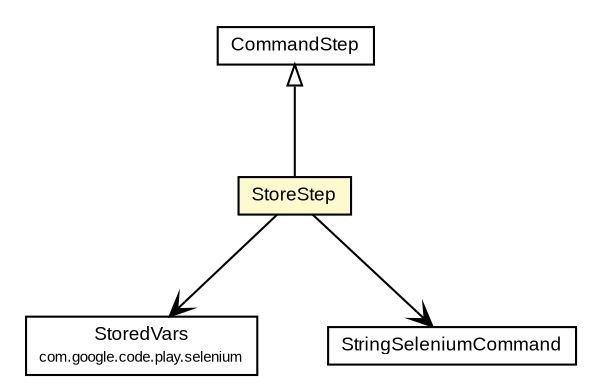 #!/usr/local/bin/dot
#
# Class diagram 
# Generated by UMLGraph version R5_6-24-gf6e263 (http://www.umlgraph.org/)
#

digraph G {
	edge [fontname="arial",fontsize=10,labelfontname="arial",labelfontsize=10];
	node [fontname="arial",fontsize=10,shape=plaintext];
	nodesep=0.25;
	ranksep=0.5;
	// com.google.code.play.selenium.StoredVars
	c1400 [label=<<table title="com.google.code.play.selenium.StoredVars" border="0" cellborder="1" cellspacing="0" cellpadding="2" port="p" href="../StoredVars.html">
		<tr><td><table border="0" cellspacing="0" cellpadding="1">
<tr><td align="center" balign="center"> StoredVars </td></tr>
<tr><td align="center" balign="center"><font point-size="7.0"> com.google.code.play.selenium </font></td></tr>
		</table></td></tr>
		</table>>, URL="../StoredVars.html", fontname="arial", fontcolor="black", fontsize=9.0];
	// com.google.code.play.selenium.step.StringSeleniumCommand
	c1416 [label=<<table title="com.google.code.play.selenium.step.StringSeleniumCommand" border="0" cellborder="1" cellspacing="0" cellpadding="2" port="p" href="./StringSeleniumCommand.html">
		<tr><td><table border="0" cellspacing="0" cellpadding="1">
<tr><td align="center" balign="center"> StringSeleniumCommand </td></tr>
		</table></td></tr>
		</table>>, URL="./StringSeleniumCommand.html", fontname="arial", fontcolor="black", fontsize=9.0];
	// com.google.code.play.selenium.step.StoreStep
	c1417 [label=<<table title="com.google.code.play.selenium.step.StoreStep" border="0" cellborder="1" cellspacing="0" cellpadding="2" port="p" bgcolor="lemonChiffon" href="./StoreStep.html">
		<tr><td><table border="0" cellspacing="0" cellpadding="1">
<tr><td align="center" balign="center"> StoreStep </td></tr>
		</table></td></tr>
		</table>>, URL="./StoreStep.html", fontname="arial", fontcolor="black", fontsize=9.0];
	// com.google.code.play.selenium.step.CommandStep
	c1431 [label=<<table title="com.google.code.play.selenium.step.CommandStep" border="0" cellborder="1" cellspacing="0" cellpadding="2" port="p" href="./CommandStep.html">
		<tr><td><table border="0" cellspacing="0" cellpadding="1">
<tr><td align="center" balign="center"> CommandStep </td></tr>
		</table></td></tr>
		</table>>, URL="./CommandStep.html", fontname="arial", fontcolor="black", fontsize=9.0];
	//com.google.code.play.selenium.step.StoreStep extends com.google.code.play.selenium.step.CommandStep
	c1431:p -> c1417:p [dir=back,arrowtail=empty];
	// com.google.code.play.selenium.step.StoreStep NAVASSOC com.google.code.play.selenium.StoredVars
	c1417:p -> c1400:p [taillabel="", label="", headlabel="", fontname="arial", fontcolor="black", fontsize=10.0, color="black", arrowhead=open];
	// com.google.code.play.selenium.step.StoreStep NAVASSOC com.google.code.play.selenium.step.StringSeleniumCommand
	c1417:p -> c1416:p [taillabel="", label="", headlabel="", fontname="arial", fontcolor="black", fontsize=10.0, color="black", arrowhead=open];
}

